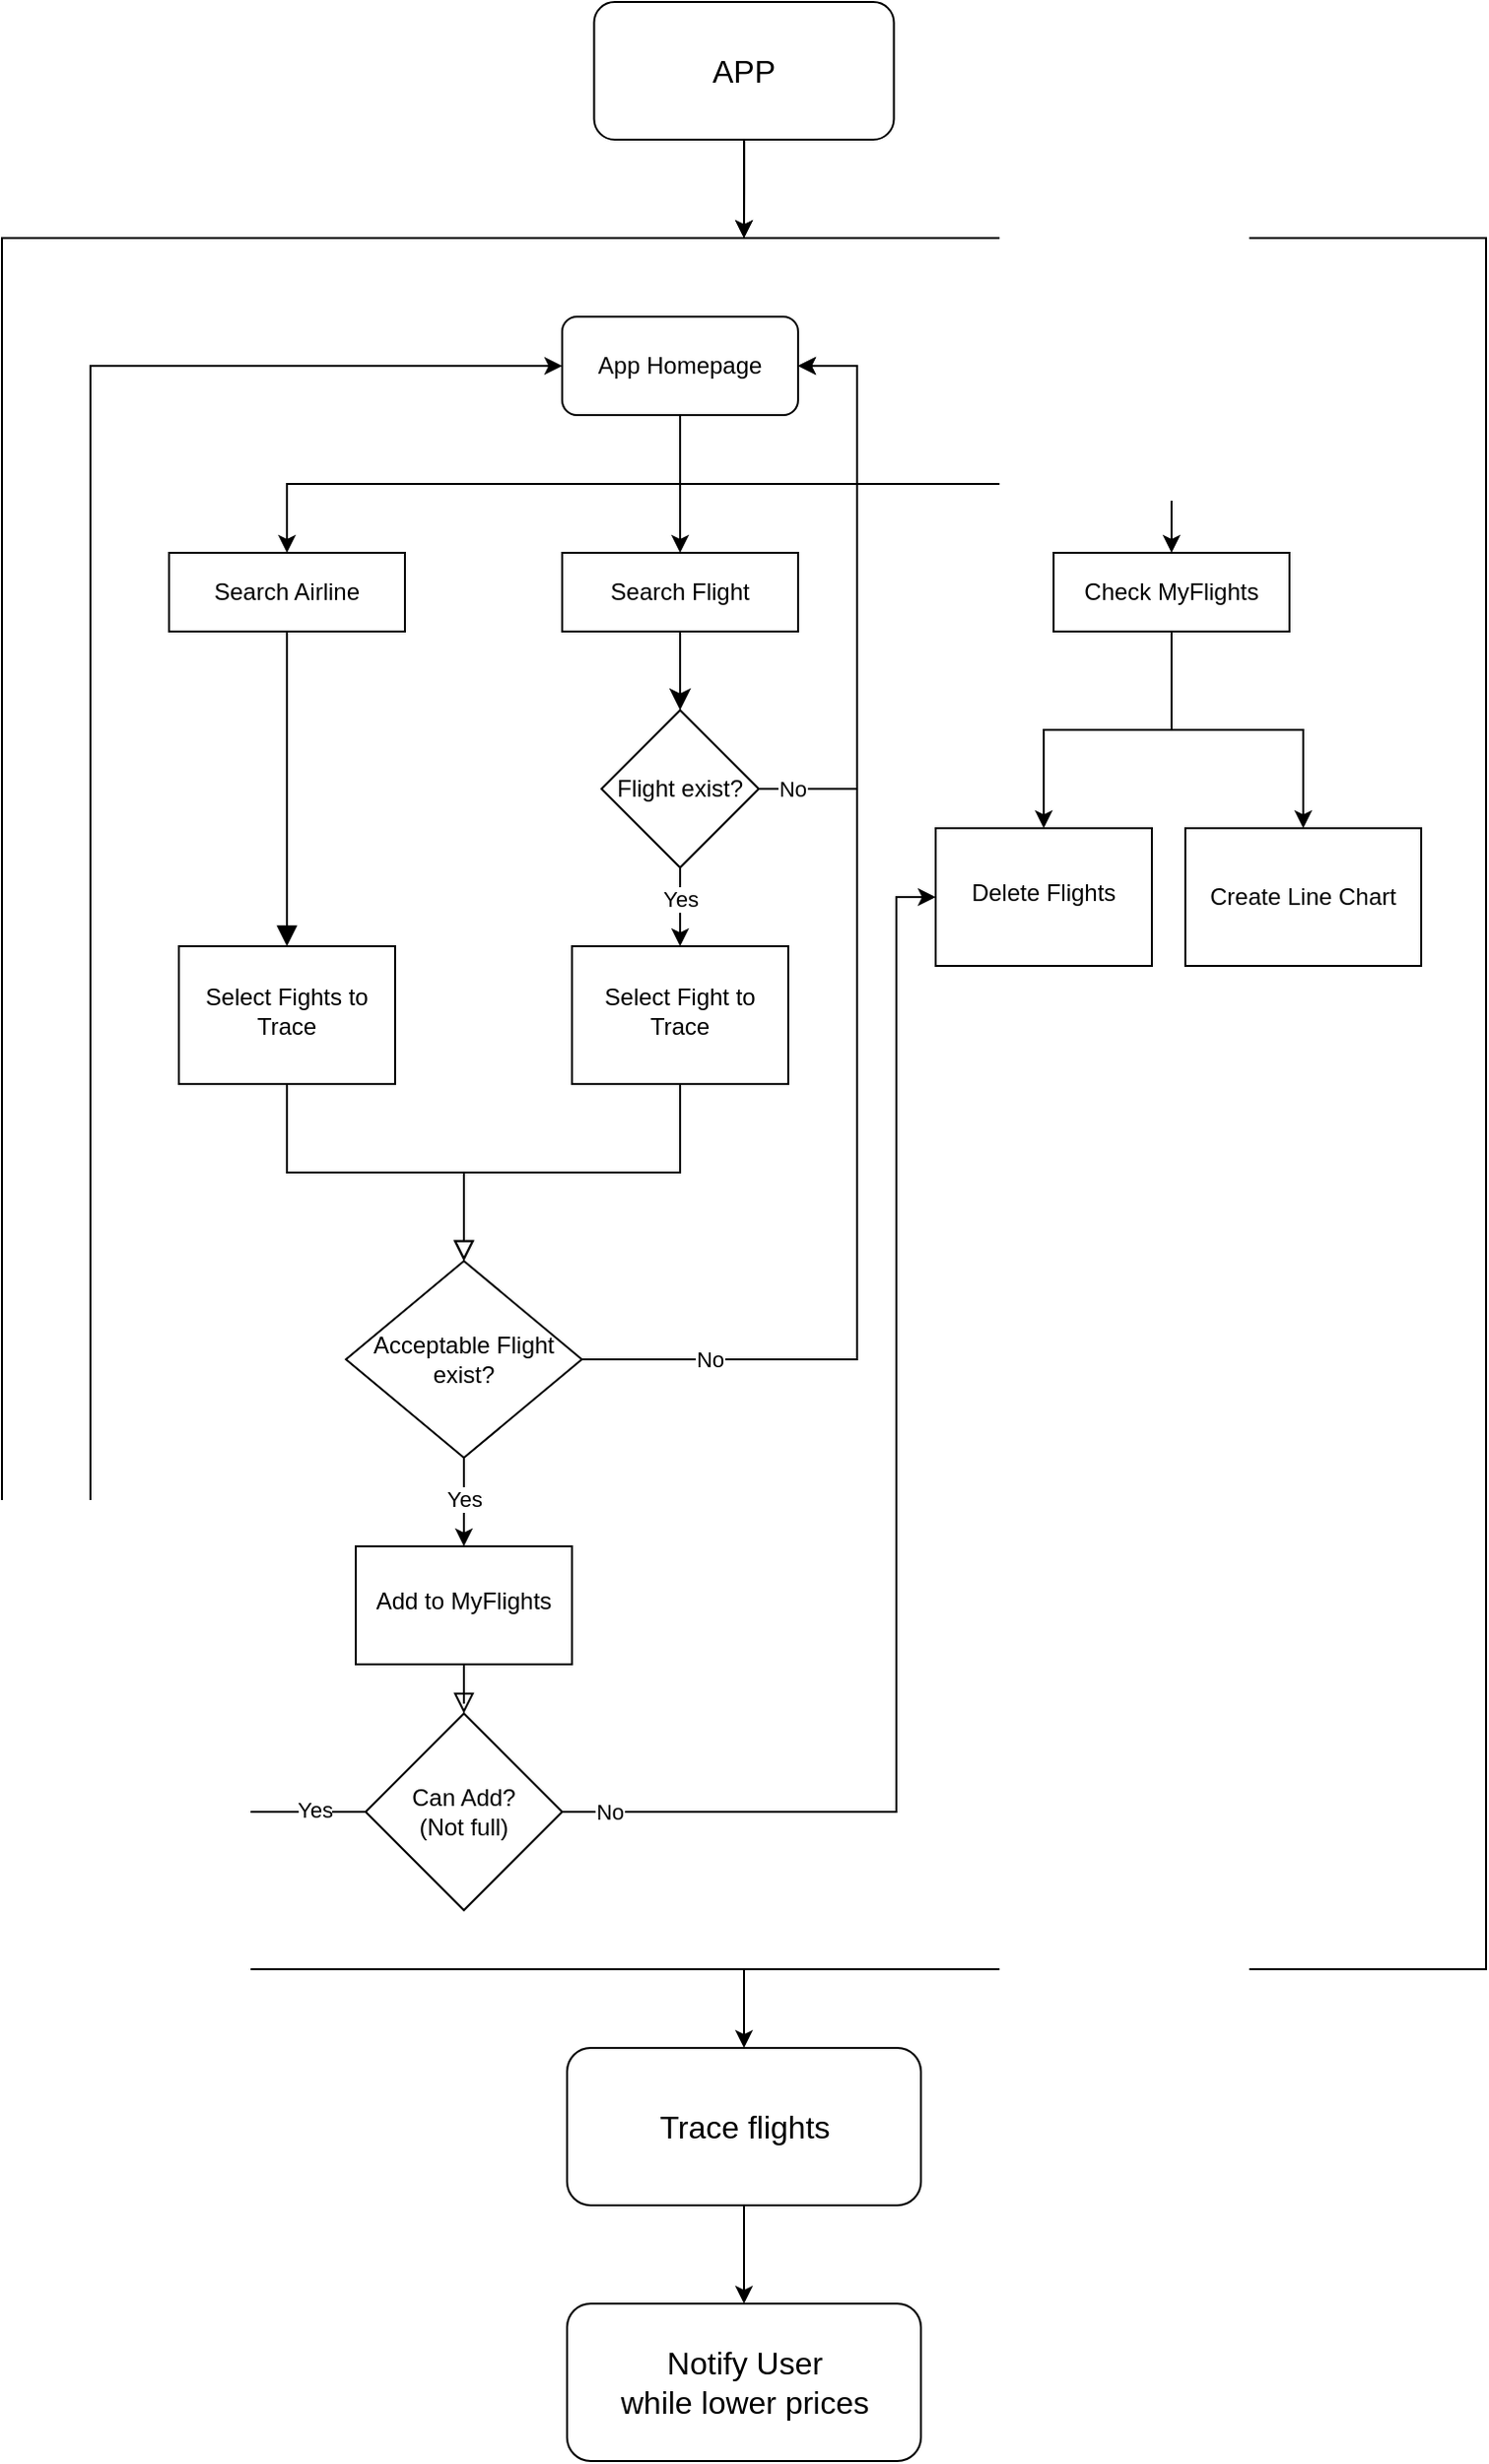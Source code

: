 <mxfile version="28.2.7">
  <diagram id="C5RBs43oDa-KdzZeNtuy" name="Page-1">
    <mxGraphModel dx="1034" dy="1709" grid="1" gridSize="10" guides="1" tooltips="1" connect="1" arrows="1" fold="1" page="1" pageScale="1" pageWidth="827" pageHeight="1169" math="0" shadow="0">
      <root>
        <mxCell id="WIyWlLk6GJQsqaUBKTNV-0" />
        <mxCell id="WIyWlLk6GJQsqaUBKTNV-1" parent="WIyWlLk6GJQsqaUBKTNV-0" />
        <mxCell id="SkDaoDxHfeAJLj6Fd8Jc-85" style="edgeStyle=orthogonalEdgeStyle;rounded=0;orthogonalLoop=1;jettySize=auto;html=1;entryX=0.5;entryY=0;entryDx=0;entryDy=0;" parent="WIyWlLk6GJQsqaUBKTNV-1" source="SkDaoDxHfeAJLj6Fd8Jc-83" target="WIyWlLk6GJQsqaUBKTNV-11" edge="1">
          <mxGeometry relative="1" as="geometry" />
        </mxCell>
        <mxCell id="SkDaoDxHfeAJLj6Fd8Jc-83" value="" style="rounded=0;whiteSpace=wrap;html=1;" parent="WIyWlLk6GJQsqaUBKTNV-1" vertex="1">
          <mxGeometry x="105" y="-80" width="755" height="880" as="geometry" />
        </mxCell>
        <mxCell id="WIyWlLk6GJQsqaUBKTNV-2" value="" style="rounded=0;html=1;jettySize=auto;orthogonalLoop=1;fontSize=11;endArrow=block;endFill=1;endSize=8;strokeWidth=1;shadow=0;labelBackgroundColor=none;edgeStyle=orthogonalEdgeStyle;" parent="WIyWlLk6GJQsqaUBKTNV-1" source="WIyWlLk6GJQsqaUBKTNV-3" target="WIyWlLk6GJQsqaUBKTNV-6" edge="1">
          <mxGeometry relative="1" as="geometry" />
        </mxCell>
        <mxCell id="WIyWlLk6GJQsqaUBKTNV-3" value="Search Airline" style="rounded=0;whiteSpace=wrap;html=1;fontSize=12;glass=0;strokeWidth=1;shadow=0;" parent="WIyWlLk6GJQsqaUBKTNV-1" vertex="1">
          <mxGeometry x="190" y="80" width="120" height="40" as="geometry" />
        </mxCell>
        <mxCell id="WIyWlLk6GJQsqaUBKTNV-4" value="" style="rounded=0;html=1;jettySize=auto;orthogonalLoop=1;fontSize=11;endArrow=block;endFill=0;endSize=8;strokeWidth=1;shadow=0;labelBackgroundColor=none;edgeStyle=orthogonalEdgeStyle;exitX=0.5;exitY=1;exitDx=0;exitDy=0;" parent="WIyWlLk6GJQsqaUBKTNV-1" source="WIyWlLk6GJQsqaUBKTNV-6" target="SkDaoDxHfeAJLj6Fd8Jc-44" edge="1">
          <mxGeometry x="0.55" y="35" relative="1" as="geometry">
            <mxPoint as="offset" />
          </mxGeometry>
        </mxCell>
        <mxCell id="WIyWlLk6GJQsqaUBKTNV-6" value="Select Fights to Trace" style="rounded=0;whiteSpace=wrap;html=1;shadow=0;fontFamily=Helvetica;fontSize=12;align=center;strokeWidth=1;spacing=6;spacingTop=-4;" parent="WIyWlLk6GJQsqaUBKTNV-1" vertex="1">
          <mxGeometry x="195" y="280" width="110" height="70" as="geometry" />
        </mxCell>
        <mxCell id="WIyWlLk6GJQsqaUBKTNV-8" value="" style="rounded=0;html=1;jettySize=auto;orthogonalLoop=1;fontSize=11;endArrow=block;endFill=0;endSize=8;strokeWidth=1;shadow=0;labelBackgroundColor=none;edgeStyle=orthogonalEdgeStyle;entryX=0.5;entryY=0;entryDx=0;entryDy=0;" parent="WIyWlLk6GJQsqaUBKTNV-1" source="WIyWlLk6GJQsqaUBKTNV-10" target="SkDaoDxHfeAJLj6Fd8Jc-54" edge="1">
          <mxGeometry x="0.333" y="20" relative="1" as="geometry">
            <mxPoint as="offset" />
          </mxGeometry>
        </mxCell>
        <mxCell id="WIyWlLk6GJQsqaUBKTNV-10" value="Add to MyFlights" style="rounded=0;whiteSpace=wrap;html=1;shadow=0;fontFamily=Helvetica;fontSize=12;align=center;strokeWidth=1;spacing=6;spacingTop=-4;" parent="WIyWlLk6GJQsqaUBKTNV-1" vertex="1">
          <mxGeometry x="285" y="585" width="110" height="60" as="geometry" />
        </mxCell>
        <mxCell id="SkDaoDxHfeAJLj6Fd8Jc-88" style="edgeStyle=orthogonalEdgeStyle;rounded=0;orthogonalLoop=1;jettySize=auto;html=1;exitX=0.5;exitY=1;exitDx=0;exitDy=0;entryX=0.5;entryY=0;entryDx=0;entryDy=0;" parent="WIyWlLk6GJQsqaUBKTNV-1" source="WIyWlLk6GJQsqaUBKTNV-11" target="SkDaoDxHfeAJLj6Fd8Jc-87" edge="1">
          <mxGeometry relative="1" as="geometry" />
        </mxCell>
        <mxCell id="WIyWlLk6GJQsqaUBKTNV-11" value="&lt;font style=&quot;font-size: 16px;&quot;&gt;Trace flights&lt;/font&gt;" style="rounded=1;whiteSpace=wrap;html=1;fontSize=12;glass=0;strokeWidth=1;shadow=0;" parent="WIyWlLk6GJQsqaUBKTNV-1" vertex="1">
          <mxGeometry x="392.5" y="840" width="180" height="80" as="geometry" />
        </mxCell>
        <mxCell id="SkDaoDxHfeAJLj6Fd8Jc-2" value="" style="rounded=0;html=1;jettySize=auto;orthogonalLoop=1;fontSize=11;endArrow=classic;endFill=1;endSize=8;strokeWidth=1;shadow=0;labelBackgroundColor=none;edgeStyle=orthogonalEdgeStyle;" parent="WIyWlLk6GJQsqaUBKTNV-1" source="SkDaoDxHfeAJLj6Fd8Jc-3" target="SkDaoDxHfeAJLj6Fd8Jc-39" edge="1">
          <mxGeometry relative="1" as="geometry" />
        </mxCell>
        <mxCell id="SkDaoDxHfeAJLj6Fd8Jc-3" value="Search Flight" style="rounded=0;whiteSpace=wrap;html=1;fontSize=12;glass=0;strokeWidth=1;shadow=0;" parent="WIyWlLk6GJQsqaUBKTNV-1" vertex="1">
          <mxGeometry x="390" y="80" width="120" height="40" as="geometry" />
        </mxCell>
        <mxCell id="SkDaoDxHfeAJLj6Fd8Jc-27" style="edgeStyle=orthogonalEdgeStyle;rounded=0;orthogonalLoop=1;jettySize=auto;html=1;exitX=0.5;exitY=1;exitDx=0;exitDy=0;endArrow=block;endFill=0;endSize=8;entryX=0.5;entryY=0;entryDx=0;entryDy=0;" parent="WIyWlLk6GJQsqaUBKTNV-1" source="SkDaoDxHfeAJLj6Fd8Jc-7" target="SkDaoDxHfeAJLj6Fd8Jc-44" edge="1">
          <mxGeometry relative="1" as="geometry">
            <mxPoint x="340" y="510" as="targetPoint" />
          </mxGeometry>
        </mxCell>
        <mxCell id="SkDaoDxHfeAJLj6Fd8Jc-7" value="Select Fight to Trace" style="rounded=0;whiteSpace=wrap;html=1;shadow=0;fontFamily=Helvetica;fontSize=12;align=center;strokeWidth=1;spacing=6;spacingTop=-4;" parent="WIyWlLk6GJQsqaUBKTNV-1" vertex="1">
          <mxGeometry x="395" y="280" width="110" height="70" as="geometry" />
        </mxCell>
        <mxCell id="SkDaoDxHfeAJLj6Fd8Jc-37" style="edgeStyle=orthogonalEdgeStyle;rounded=0;orthogonalLoop=1;jettySize=auto;html=1;exitX=0.5;exitY=1;exitDx=0;exitDy=0;entryX=0.5;entryY=0;entryDx=0;entryDy=0;" parent="WIyWlLk6GJQsqaUBKTNV-1" source="SkDaoDxHfeAJLj6Fd8Jc-33" target="WIyWlLk6GJQsqaUBKTNV-3" edge="1">
          <mxGeometry relative="1" as="geometry" />
        </mxCell>
        <mxCell id="SkDaoDxHfeAJLj6Fd8Jc-38" style="edgeStyle=orthogonalEdgeStyle;rounded=0;orthogonalLoop=1;jettySize=auto;html=1;exitX=0.5;exitY=1;exitDx=0;exitDy=0;entryX=0.5;entryY=0;entryDx=0;entryDy=0;" parent="WIyWlLk6GJQsqaUBKTNV-1" source="SkDaoDxHfeAJLj6Fd8Jc-33" target="SkDaoDxHfeAJLj6Fd8Jc-3" edge="1">
          <mxGeometry relative="1" as="geometry" />
        </mxCell>
        <mxCell id="SkDaoDxHfeAJLj6Fd8Jc-78" style="edgeStyle=orthogonalEdgeStyle;rounded=0;orthogonalLoop=1;jettySize=auto;html=1;exitX=0.5;exitY=1;exitDx=0;exitDy=0;entryX=0.5;entryY=0;entryDx=0;entryDy=0;" parent="WIyWlLk6GJQsqaUBKTNV-1" source="SkDaoDxHfeAJLj6Fd8Jc-33" target="SkDaoDxHfeAJLj6Fd8Jc-59" edge="1">
          <mxGeometry relative="1" as="geometry" />
        </mxCell>
        <mxCell id="SkDaoDxHfeAJLj6Fd8Jc-33" value="App Homepage" style="rounded=1;whiteSpace=wrap;html=1;fontSize=12;glass=0;strokeWidth=1;shadow=0;" parent="WIyWlLk6GJQsqaUBKTNV-1" vertex="1">
          <mxGeometry x="390" y="-40" width="120" height="50" as="geometry" />
        </mxCell>
        <mxCell id="SkDaoDxHfeAJLj6Fd8Jc-42" style="edgeStyle=orthogonalEdgeStyle;rounded=0;orthogonalLoop=1;jettySize=auto;html=1;exitX=0.5;exitY=1;exitDx=0;exitDy=0;entryX=0.5;entryY=0;entryDx=0;entryDy=0;" parent="WIyWlLk6GJQsqaUBKTNV-1" source="SkDaoDxHfeAJLj6Fd8Jc-39" target="SkDaoDxHfeAJLj6Fd8Jc-7" edge="1">
          <mxGeometry relative="1" as="geometry" />
        </mxCell>
        <mxCell id="SkDaoDxHfeAJLj6Fd8Jc-43" value="Yes" style="edgeLabel;html=1;align=center;verticalAlign=middle;resizable=0;points=[];" parent="SkDaoDxHfeAJLj6Fd8Jc-42" vertex="1" connectable="0">
          <mxGeometry x="-0.191" relative="1" as="geometry">
            <mxPoint as="offset" />
          </mxGeometry>
        </mxCell>
        <mxCell id="SkDaoDxHfeAJLj6Fd8Jc-47" style="edgeStyle=orthogonalEdgeStyle;rounded=0;orthogonalLoop=1;jettySize=auto;html=1;exitX=1;exitY=0.5;exitDx=0;exitDy=0;entryX=1;entryY=0.5;entryDx=0;entryDy=0;" parent="WIyWlLk6GJQsqaUBKTNV-1" source="SkDaoDxHfeAJLj6Fd8Jc-39" target="SkDaoDxHfeAJLj6Fd8Jc-33" edge="1">
          <mxGeometry relative="1" as="geometry">
            <Array as="points">
              <mxPoint x="540" y="200" />
              <mxPoint x="540" y="-15" />
            </Array>
          </mxGeometry>
        </mxCell>
        <mxCell id="SkDaoDxHfeAJLj6Fd8Jc-79" value="No" style="edgeLabel;html=1;align=center;verticalAlign=middle;resizable=0;points=[];" parent="SkDaoDxHfeAJLj6Fd8Jc-47" vertex="1" connectable="0">
          <mxGeometry x="-0.888" relative="1" as="geometry">
            <mxPoint as="offset" />
          </mxGeometry>
        </mxCell>
        <mxCell id="SkDaoDxHfeAJLj6Fd8Jc-39" value="Flight exist?" style="rhombus;whiteSpace=wrap;html=1;" parent="WIyWlLk6GJQsqaUBKTNV-1" vertex="1">
          <mxGeometry x="410" y="160" width="80" height="80" as="geometry" />
        </mxCell>
        <mxCell id="SkDaoDxHfeAJLj6Fd8Jc-49" style="edgeStyle=orthogonalEdgeStyle;rounded=0;orthogonalLoop=1;jettySize=auto;html=1;exitX=1;exitY=0.5;exitDx=0;exitDy=0;entryX=1;entryY=0.5;entryDx=0;entryDy=0;" parent="WIyWlLk6GJQsqaUBKTNV-1" source="SkDaoDxHfeAJLj6Fd8Jc-44" target="SkDaoDxHfeAJLj6Fd8Jc-33" edge="1">
          <mxGeometry relative="1" as="geometry">
            <Array as="points">
              <mxPoint x="540" y="490" />
              <mxPoint x="540" y="-15" />
            </Array>
          </mxGeometry>
        </mxCell>
        <mxCell id="SkDaoDxHfeAJLj6Fd8Jc-50" value="No" style="edgeLabel;html=1;align=center;verticalAlign=middle;resizable=0;points=[];" parent="SkDaoDxHfeAJLj6Fd8Jc-49" vertex="1" connectable="0">
          <mxGeometry x="-0.86" y="1" relative="1" as="geometry">
            <mxPoint x="17" y="1" as="offset" />
          </mxGeometry>
        </mxCell>
        <mxCell id="SkDaoDxHfeAJLj6Fd8Jc-52" style="edgeStyle=orthogonalEdgeStyle;rounded=0;orthogonalLoop=1;jettySize=auto;html=1;exitX=0.5;exitY=1;exitDx=0;exitDy=0;entryX=0.5;entryY=0;entryDx=0;entryDy=0;" parent="WIyWlLk6GJQsqaUBKTNV-1" source="SkDaoDxHfeAJLj6Fd8Jc-44" target="WIyWlLk6GJQsqaUBKTNV-10" edge="1">
          <mxGeometry relative="1" as="geometry" />
        </mxCell>
        <mxCell id="SkDaoDxHfeAJLj6Fd8Jc-53" value="Yes" style="edgeLabel;html=1;align=center;verticalAlign=middle;resizable=0;points=[];" parent="SkDaoDxHfeAJLj6Fd8Jc-52" vertex="1" connectable="0">
          <mxGeometry x="-0.267" relative="1" as="geometry">
            <mxPoint y="4" as="offset" />
          </mxGeometry>
        </mxCell>
        <mxCell id="SkDaoDxHfeAJLj6Fd8Jc-44" value="Acceptable Flight exist?" style="rhombus;whiteSpace=wrap;html=1;" parent="WIyWlLk6GJQsqaUBKTNV-1" vertex="1">
          <mxGeometry x="280" y="440" width="120" height="100" as="geometry" />
        </mxCell>
        <mxCell id="SkDaoDxHfeAJLj6Fd8Jc-55" style="edgeStyle=orthogonalEdgeStyle;rounded=0;orthogonalLoop=1;jettySize=auto;html=1;entryX=0;entryY=0.5;entryDx=0;entryDy=0;" parent="WIyWlLk6GJQsqaUBKTNV-1" source="SkDaoDxHfeAJLj6Fd8Jc-54" target="SkDaoDxHfeAJLj6Fd8Jc-33" edge="1">
          <mxGeometry relative="1" as="geometry">
            <Array as="points">
              <mxPoint x="150" y="720" />
              <mxPoint x="150" y="-15" />
            </Array>
          </mxGeometry>
        </mxCell>
        <mxCell id="SkDaoDxHfeAJLj6Fd8Jc-77" value="Yes" style="edgeLabel;html=1;align=center;verticalAlign=middle;resizable=0;points=[];" parent="SkDaoDxHfeAJLj6Fd8Jc-55" vertex="1" connectable="0">
          <mxGeometry x="-0.953" y="-1" relative="1" as="geometry">
            <mxPoint as="offset" />
          </mxGeometry>
        </mxCell>
        <mxCell id="SQbFrH2Mj5AZFGYmXxSe-3" style="edgeStyle=orthogonalEdgeStyle;rounded=0;orthogonalLoop=1;jettySize=auto;html=1;exitX=1;exitY=0.5;exitDx=0;exitDy=0;entryX=0;entryY=0.5;entryDx=0;entryDy=0;" parent="WIyWlLk6GJQsqaUBKTNV-1" source="SkDaoDxHfeAJLj6Fd8Jc-54" target="SkDaoDxHfeAJLj6Fd8Jc-62" edge="1">
          <mxGeometry relative="1" as="geometry">
            <Array as="points">
              <mxPoint x="560" y="720" />
              <mxPoint x="560" y="255" />
            </Array>
          </mxGeometry>
        </mxCell>
        <mxCell id="SQbFrH2Mj5AZFGYmXxSe-4" value="No" style="edgeLabel;html=1;align=center;verticalAlign=middle;resizable=0;points=[];" parent="SQbFrH2Mj5AZFGYmXxSe-3" vertex="1" connectable="0">
          <mxGeometry x="-0.896" y="-2" relative="1" as="geometry">
            <mxPoint x="-10" y="-2" as="offset" />
          </mxGeometry>
        </mxCell>
        <mxCell id="SkDaoDxHfeAJLj6Fd8Jc-54" value="Can Add?&lt;br&gt;(Not full)" style="rhombus;whiteSpace=wrap;html=1;" parent="WIyWlLk6GJQsqaUBKTNV-1" vertex="1">
          <mxGeometry x="290" y="670" width="100" height="100" as="geometry" />
        </mxCell>
        <mxCell id="SQbFrH2Mj5AZFGYmXxSe-1" style="edgeStyle=orthogonalEdgeStyle;rounded=0;orthogonalLoop=1;jettySize=auto;html=1;" parent="WIyWlLk6GJQsqaUBKTNV-1" source="SkDaoDxHfeAJLj6Fd8Jc-59" target="SkDaoDxHfeAJLj6Fd8Jc-62" edge="1">
          <mxGeometry relative="1" as="geometry" />
        </mxCell>
        <mxCell id="SQbFrH2Mj5AZFGYmXxSe-2" style="edgeStyle=orthogonalEdgeStyle;rounded=0;orthogonalLoop=1;jettySize=auto;html=1;entryX=0.5;entryY=0;entryDx=0;entryDy=0;" parent="WIyWlLk6GJQsqaUBKTNV-1" source="SkDaoDxHfeAJLj6Fd8Jc-59" target="SQbFrH2Mj5AZFGYmXxSe-0" edge="1">
          <mxGeometry relative="1" as="geometry" />
        </mxCell>
        <mxCell id="SkDaoDxHfeAJLj6Fd8Jc-59" value="Check MyFlights" style="rounded=0;whiteSpace=wrap;html=1;fontSize=12;glass=0;strokeWidth=1;shadow=0;" parent="WIyWlLk6GJQsqaUBKTNV-1" vertex="1">
          <mxGeometry x="640" y="80" width="120" height="40" as="geometry" />
        </mxCell>
        <mxCell id="SkDaoDxHfeAJLj6Fd8Jc-62" value="Delete Flights" style="rounded=0;whiteSpace=wrap;html=1;shadow=0;fontFamily=Helvetica;fontSize=12;align=center;strokeWidth=1;spacing=6;spacingTop=-4;" parent="WIyWlLk6GJQsqaUBKTNV-1" vertex="1">
          <mxGeometry x="580" y="220" width="110" height="70" as="geometry" />
        </mxCell>
        <mxCell id="SkDaoDxHfeAJLj6Fd8Jc-84" style="edgeStyle=orthogonalEdgeStyle;rounded=0;orthogonalLoop=1;jettySize=auto;html=1;entryX=0.5;entryY=0;entryDx=0;entryDy=0;" parent="WIyWlLk6GJQsqaUBKTNV-1" source="SkDaoDxHfeAJLj6Fd8Jc-81" target="SkDaoDxHfeAJLj6Fd8Jc-83" edge="1">
          <mxGeometry relative="1" as="geometry" />
        </mxCell>
        <mxCell id="SkDaoDxHfeAJLj6Fd8Jc-86" style="edgeStyle=orthogonalEdgeStyle;rounded=0;orthogonalLoop=1;jettySize=auto;html=1;entryX=0.5;entryY=0;entryDx=0;entryDy=0;" parent="WIyWlLk6GJQsqaUBKTNV-1" source="SkDaoDxHfeAJLj6Fd8Jc-81" target="SkDaoDxHfeAJLj6Fd8Jc-83" edge="1">
          <mxGeometry relative="1" as="geometry" />
        </mxCell>
        <mxCell id="SkDaoDxHfeAJLj6Fd8Jc-81" value="&lt;font style=&quot;font-size: 16px;&quot;&gt;APP&lt;/font&gt;" style="rounded=1;whiteSpace=wrap;html=1;" parent="WIyWlLk6GJQsqaUBKTNV-1" vertex="1">
          <mxGeometry x="406.25" y="-200" width="152.5" height="70" as="geometry" />
        </mxCell>
        <mxCell id="SkDaoDxHfeAJLj6Fd8Jc-87" value="&lt;font style=&quot;font-size: 16px;&quot;&gt;Notify User&lt;/font&gt;&lt;div&gt;&lt;font style=&quot;font-size: 16px;&quot;&gt;while lower prices&lt;/font&gt;&lt;/div&gt;" style="rounded=1;whiteSpace=wrap;html=1;fontSize=12;glass=0;strokeWidth=1;shadow=0;" parent="WIyWlLk6GJQsqaUBKTNV-1" vertex="1">
          <mxGeometry x="392.5" y="970" width="180" height="80" as="geometry" />
        </mxCell>
        <mxCell id="SQbFrH2Mj5AZFGYmXxSe-0" value="Create Line Chart" style="rounded=0;whiteSpace=wrap;html=1;" parent="WIyWlLk6GJQsqaUBKTNV-1" vertex="1">
          <mxGeometry x="707" y="220" width="120" height="70" as="geometry" />
        </mxCell>
      </root>
    </mxGraphModel>
  </diagram>
</mxfile>
